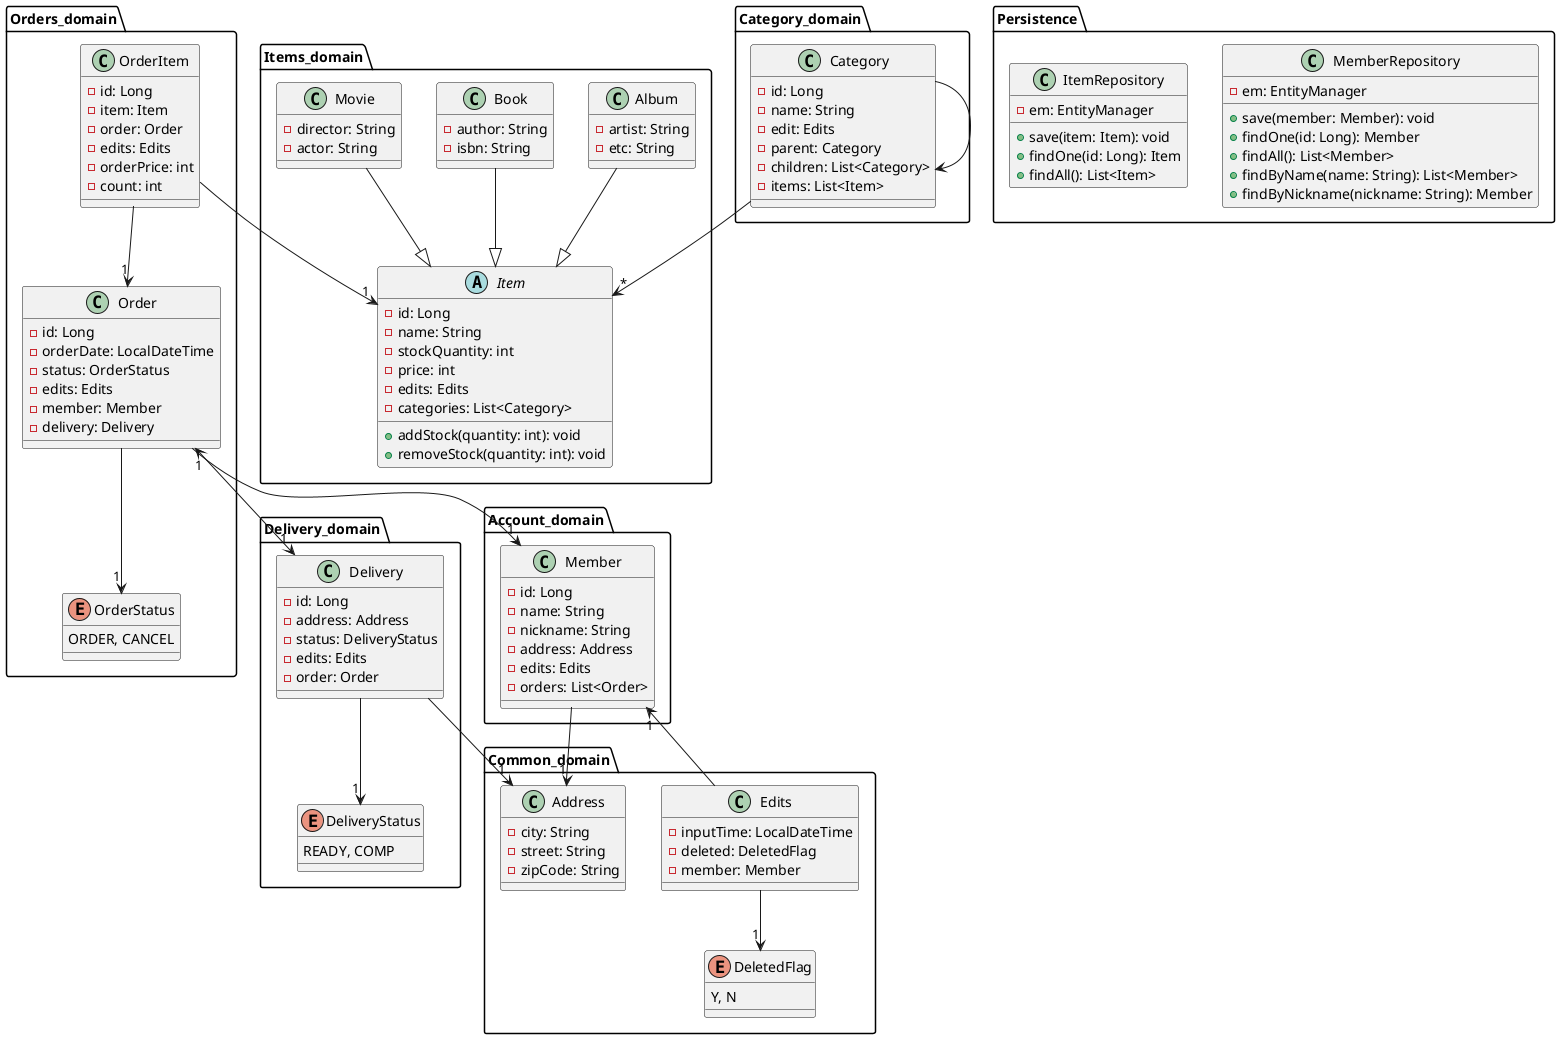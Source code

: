 @startuml

package Common_domain {
    class Address {
        - city: String
        - street: String
        - zipCode: String
    }

    class Edits {
        - inputTime: LocalDateTime
        - deleted: DeletedFlag
        - member: Member
    }
    Edits --> "1" DeletedFlag

    enum DeletedFlag {
        Y, N
    }
}

package Category_domain {
    class Category {
        - id: Long
        - name: String
        - edit: Edits
        - parent: Category
        - children: List<Category>
        - items: List<Item>
    }
    Category --> Category
}

package Account_domain {
    class Member {
        - id: Long
        - name: String
        - nickname: String
        - address: Address
        - edits: Edits
        - orders: List<Order>
    }
    Member --> "1" Address
    Edits --> "1" Member
}

package Orders_domain {
    class Order {
        - id: Long
        - orderDate: LocalDateTime
        - status: OrderStatus
        - edits: Edits
        - member: Member
        - delivery: Delivery
    }
    Order --> "1" Member
    Order --> "1" OrderStatus

    enum OrderStatus {
        ORDER, CANCEL
    }

    class OrderItem {
        - id: Long
        - item: Item
        - order: Order
        - edits: Edits
        - orderPrice: int
        - count: int
    }
    OrderItem --> "1" Order
}

package Delivery_domain {
    class Delivery {
        - id: Long
        - address: Address
        - status: DeliveryStatus
        - edits: Edits
        - order: Order
    }
    Order "1" <--> "1" Delivery
    Delivery --> "1" DeliveryStatus
    Delivery --> "1" Address

    enum DeliveryStatus {
        READY, COMP
    }
}

package Persistence {
    class MemberRepository {
        - em: EntityManager
        + save(member: Member): void
        + findOne(id: Long): Member
        + findAll(): List<Member>
        + findByName(name: String): List<Member>
        + findByNickname(nickname: String): Member
    }

    class ItemRepository {
        - em: EntityManager
        + save(item: Item): void
        + findOne(id: Long): Item
        + findAll(): List<Item>
    }
}

package Items_domain {
    abstract class Item {
        - id: Long
        - name: String
        - stockQuantity: int
        - price: int
        - edits: Edits
        - categories: List<Category>

        + addStock(quantity: int): void
        + removeStock(quantity: int): void
    }
    OrderItem --> "1" Item
    Category --> "*" Item

    class Album {
        - artist: String
        - etc: String
    }
    Album --|> Item

    class Book {
        - author: String
        - isbn: String
    }
    Book --|> Item

    class Movie {
        - director: String
        - actor: String
    }
    Movie --|> Item
}

@enduml